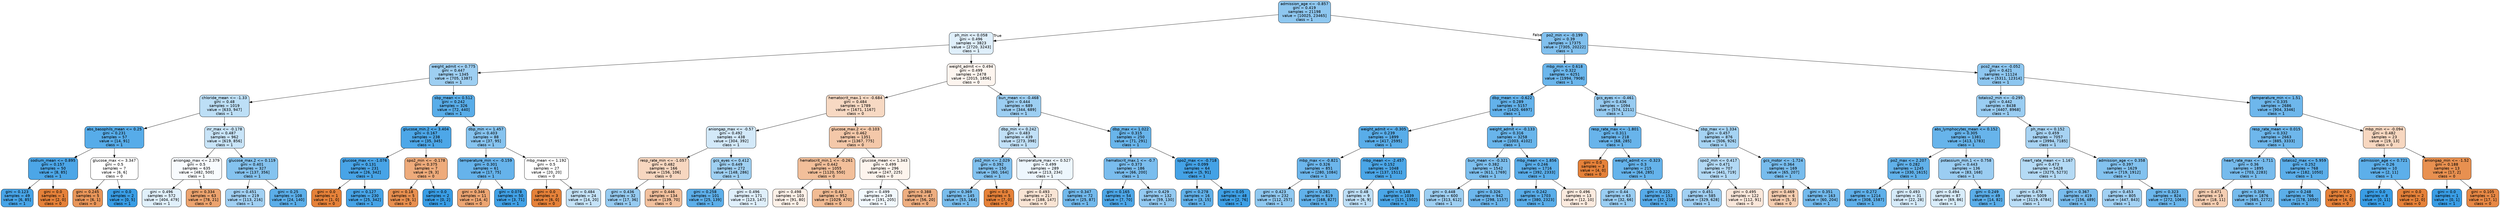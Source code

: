 digraph Tree {
node [shape=box, style="filled, rounded", color="black", fontname="helvetica"] ;
edge [fontname="helvetica"] ;
0 [label="admission_age <= -0.857\ngini = 0.419\nsamples = 21198\nvalue = [10025, 23465]\nclass = 1", fillcolor="#8ec7f0"] ;
1 [label="ph_min <= 0.058\ngini = 0.496\nsamples = 3823\nvalue = [2720, 3243]\nclass = 1", fillcolor="#dfeffb"] ;
0 -> 1 [labeldistance=2.5, labelangle=45, headlabel="True"] ;
2 [label="weight_admit <= 0.775\ngini = 0.447\nsamples = 1345\nvalue = [705, 1387]\nclass = 1", fillcolor="#9ecff2"] ;
1 -> 2 ;
3 [label="chloride_mean <= -1.33\ngini = 0.48\nsamples = 1019\nvalue = [633, 947]\nclass = 1", fillcolor="#bddff6"] ;
2 -> 3 ;
4 [label="abs_basophils_mean <= 0.25\ngini = 0.231\nsamples = 57\nvalue = [14, 91]\nclass = 1", fillcolor="#57ace9"] ;
3 -> 4 ;
5 [label="sodium_mean <= 0.895\ngini = 0.157\nsamples = 50\nvalue = [8, 85]\nclass = 1", fillcolor="#4ca6e7"] ;
4 -> 5 ;
6 [label="gini = 0.123\nsamples = 49\nvalue = [6, 85]\nclass = 1", fillcolor="#47a4e7"] ;
5 -> 6 ;
7 [label="gini = 0.0\nsamples = 1\nvalue = [2, 0]\nclass = 0", fillcolor="#e58139"] ;
5 -> 7 ;
8 [label="glucose_max <= 3.347\ngini = 0.5\nsamples = 7\nvalue = [6, 6]\nclass = 0", fillcolor="#ffffff"] ;
4 -> 8 ;
9 [label="gini = 0.245\nsamples = 5\nvalue = [6, 1]\nclass = 0", fillcolor="#e9965a"] ;
8 -> 9 ;
10 [label="gini = 0.0\nsamples = 2\nvalue = [0, 5]\nclass = 1", fillcolor="#399de5"] ;
8 -> 10 ;
11 [label="inr_max <= -0.178\ngini = 0.487\nsamples = 962\nvalue = [619, 856]\nclass = 1", fillcolor="#c8e4f8"] ;
3 -> 11 ;
12 [label="aniongap_max <= 2.379\ngini = 0.5\nsamples = 635\nvalue = [482, 500]\nclass = 1", fillcolor="#f8fbfe"] ;
11 -> 12 ;
13 [label="gini = 0.496\nsamples = 572\nvalue = [404, 479]\nclass = 1", fillcolor="#e0f0fb"] ;
12 -> 13 ;
14 [label="gini = 0.334\nsamples = 63\nvalue = [78, 21]\nclass = 0", fillcolor="#eca36e"] ;
12 -> 14 ;
15 [label="glucose_max.2 <= 0.119\ngini = 0.401\nsamples = 327\nvalue = [137, 356]\nclass = 1", fillcolor="#85c3ef"] ;
11 -> 15 ;
16 [label="gini = 0.451\nsamples = 219\nvalue = [113, 216]\nclass = 1", fillcolor="#a1d0f3"] ;
15 -> 16 ;
17 [label="gini = 0.25\nsamples = 108\nvalue = [24, 140]\nclass = 1", fillcolor="#5baee9"] ;
15 -> 17 ;
18 [label="sbp_mean <= 0.512\ngini = 0.242\nsamples = 326\nvalue = [72, 440]\nclass = 1", fillcolor="#59ade9"] ;
2 -> 18 ;
19 [label="glucose_min.2 <= 3.404\ngini = 0.167\nsamples = 238\nvalue = [35, 345]\nclass = 1", fillcolor="#4da7e8"] ;
18 -> 19 ;
20 [label="glucose_max <= -1.076\ngini = 0.131\nsamples = 231\nvalue = [26, 342]\nclass = 1", fillcolor="#48a4e7"] ;
19 -> 20 ;
21 [label="gini = 0.0\nsamples = 1\nvalue = [1, 0]\nclass = 0", fillcolor="#e58139"] ;
20 -> 21 ;
22 [label="gini = 0.127\nsamples = 230\nvalue = [25, 342]\nclass = 1", fillcolor="#47a4e7"] ;
20 -> 22 ;
23 [label="spo2_min <= -0.178\ngini = 0.375\nsamples = 7\nvalue = [9, 3]\nclass = 0", fillcolor="#eeab7b"] ;
19 -> 23 ;
24 [label="gini = 0.18\nsamples = 5\nvalue = [9, 1]\nclass = 0", fillcolor="#e88f4f"] ;
23 -> 24 ;
25 [label="gini = 0.0\nsamples = 2\nvalue = [0, 2]\nclass = 1", fillcolor="#399de5"] ;
23 -> 25 ;
26 [label="dbp_min <= 1.457\ngini = 0.403\nsamples = 88\nvalue = [37, 95]\nclass = 1", fillcolor="#86c3ef"] ;
18 -> 26 ;
27 [label="temperature_min <= -0.159\ngini = 0.301\nsamples = 61\nvalue = [17, 75]\nclass = 1", fillcolor="#66b3eb"] ;
26 -> 27 ;
28 [label="gini = 0.346\nsamples = 11\nvalue = [14, 4]\nclass = 0", fillcolor="#eca572"] ;
27 -> 28 ;
29 [label="gini = 0.078\nsamples = 50\nvalue = [3, 71]\nclass = 1", fillcolor="#41a1e6"] ;
27 -> 29 ;
30 [label="mbp_mean <= 1.192\ngini = 0.5\nsamples = 27\nvalue = [20, 20]\nclass = 0", fillcolor="#ffffff"] ;
26 -> 30 ;
31 [label="gini = 0.0\nsamples = 3\nvalue = [6, 0]\nclass = 0", fillcolor="#e58139"] ;
30 -> 31 ;
32 [label="gini = 0.484\nsamples = 24\nvalue = [14, 20]\nclass = 1", fillcolor="#c4e2f7"] ;
30 -> 32 ;
33 [label="weight_admit <= 0.494\ngini = 0.499\nsamples = 2478\nvalue = [2015, 1856]\nclass = 0", fillcolor="#fdf5ef"] ;
1 -> 33 ;
34 [label="hematocrit_max.1 <= -0.684\ngini = 0.484\nsamples = 1789\nvalue = [1671, 1167]\nclass = 0", fillcolor="#f7d9c3"] ;
33 -> 34 ;
35 [label="aniongap_max <= -0.57\ngini = 0.492\nsamples = 438\nvalue = [304, 392]\nclass = 1", fillcolor="#d3e9f9"] ;
34 -> 35 ;
36 [label="resp_rate_min <= -1.057\ngini = 0.482\nsamples = 166\nvalue = [156, 106]\nclass = 0", fillcolor="#f7d7c0"] ;
35 -> 36 ;
37 [label="gini = 0.436\nsamples = 32\nvalue = [17, 36]\nclass = 1", fillcolor="#96cbf1"] ;
36 -> 37 ;
38 [label="gini = 0.446\nsamples = 134\nvalue = [139, 70]\nclass = 0", fillcolor="#f2c09d"] ;
36 -> 38 ;
39 [label="gcs_eyes <= 0.412\ngini = 0.449\nsamples = 272\nvalue = [148, 286]\nclass = 1", fillcolor="#9fd0f2"] ;
35 -> 39 ;
40 [label="gini = 0.258\nsamples = 101\nvalue = [25, 139]\nclass = 1", fillcolor="#5dafea"] ;
39 -> 40 ;
41 [label="gini = 0.496\nsamples = 171\nvalue = [123, 147]\nclass = 1", fillcolor="#dfeffb"] ;
39 -> 41 ;
42 [label="glucose_max.2 <= -0.103\ngini = 0.462\nsamples = 1351\nvalue = [1367, 775]\nclass = 0", fillcolor="#f4c8a9"] ;
34 -> 42 ;
43 [label="hematocrit_min.1 <= -0.261\ngini = 0.442\nsamples = 1055\nvalue = [1120, 550]\nclass = 0", fillcolor="#f2bf9a"] ;
42 -> 43 ;
44 [label="gini = 0.498\nsamples = 103\nvalue = [91, 80]\nclass = 0", fillcolor="#fcf0e7"] ;
43 -> 44 ;
45 [label="gini = 0.43\nsamples = 952\nvalue = [1029, 470]\nclass = 0", fillcolor="#f1bb93"] ;
43 -> 45 ;
46 [label="glucose_mean <= 1.343\ngini = 0.499\nsamples = 296\nvalue = [247, 225]\nclass = 0", fillcolor="#fdf4ed"] ;
42 -> 46 ;
47 [label="gini = 0.499\nsamples = 249\nvalue = [191, 205]\nclass = 1", fillcolor="#f1f8fd"] ;
46 -> 47 ;
48 [label="gini = 0.388\nsamples = 47\nvalue = [56, 20]\nclass = 0", fillcolor="#eeae80"] ;
46 -> 48 ;
49 [label="bun_mean <= -0.468\ngini = 0.444\nsamples = 689\nvalue = [344, 689]\nclass = 1", fillcolor="#9ccef2"] ;
33 -> 49 ;
50 [label="dbp_min <= 0.242\ngini = 0.483\nsamples = 439\nvalue = [273, 398]\nclass = 1", fillcolor="#c1e0f7"] ;
49 -> 50 ;
51 [label="po2_min <= 2.029\ngini = 0.392\nsamples = 150\nvalue = [60, 164]\nclass = 1", fillcolor="#81c1ef"] ;
50 -> 51 ;
52 [label="gini = 0.369\nsamples = 145\nvalue = [53, 164]\nclass = 1", fillcolor="#79bded"] ;
51 -> 52 ;
53 [label="gini = 0.0\nsamples = 5\nvalue = [7, 0]\nclass = 0", fillcolor="#e58139"] ;
51 -> 53 ;
54 [label="temperature_max <= 0.527\ngini = 0.499\nsamples = 289\nvalue = [213, 234]\nclass = 1", fillcolor="#edf6fd"] ;
50 -> 54 ;
55 [label="gini = 0.493\nsamples = 217\nvalue = [188, 147]\nclass = 0", fillcolor="#f9e4d4"] ;
54 -> 55 ;
56 [label="gini = 0.347\nsamples = 72\nvalue = [25, 87]\nclass = 1", fillcolor="#72b9ec"] ;
54 -> 56 ;
57 [label="dbp_max <= 1.022\ngini = 0.315\nsamples = 250\nvalue = [71, 291]\nclass = 1", fillcolor="#69b5eb"] ;
49 -> 57 ;
58 [label="hematocrit_max.1 <= -0.7\ngini = 0.373\nsamples = 186\nvalue = [66, 200]\nclass = 1", fillcolor="#7abdee"] ;
57 -> 58 ;
59 [label="gini = 0.165\nsamples = 54\nvalue = [7, 70]\nclass = 1", fillcolor="#4da7e8"] ;
58 -> 59 ;
60 [label="gini = 0.429\nsamples = 132\nvalue = [59, 130]\nclass = 1", fillcolor="#93c9f1"] ;
58 -> 60 ;
61 [label="spo2_max <= -0.718\ngini = 0.099\nsamples = 64\nvalue = [5, 91]\nclass = 1", fillcolor="#44a2e6"] ;
57 -> 61 ;
62 [label="gini = 0.278\nsamples = 16\nvalue = [3, 15]\nclass = 1", fillcolor="#61b1ea"] ;
61 -> 62 ;
63 [label="gini = 0.05\nsamples = 48\nvalue = [2, 76]\nclass = 1", fillcolor="#3ea0e6"] ;
61 -> 63 ;
64 [label="po2_min <= -0.199\ngini = 0.39\nsamples = 17375\nvalue = [7305, 20222]\nclass = 1", fillcolor="#81c0ee"] ;
0 -> 64 [labeldistance=2.5, labelangle=-45, headlabel="False"] ;
65 [label="mbp_min <= 0.618\ngini = 0.322\nsamples = 6251\nvalue = [1994, 7908]\nclass = 1", fillcolor="#6bb6ec"] ;
64 -> 65 ;
66 [label="dbp_mean <= -0.622\ngini = 0.289\nsamples = 5157\nvalue = [1420, 6697]\nclass = 1", fillcolor="#63b2eb"] ;
65 -> 66 ;
67 [label="weight_admit <= -0.305\ngini = 0.239\nsamples = 1899\nvalue = [417, 2595]\nclass = 1", fillcolor="#59ade9"] ;
66 -> 67 ;
68 [label="mbp_max <= -0.821\ngini = 0.326\nsamples = 851\nvalue = [280, 1084]\nclass = 1", fillcolor="#6cb6ec"] ;
67 -> 68 ;
69 [label="gini = 0.423\nsamples = 232\nvalue = [112, 257]\nclass = 1", fillcolor="#8fc8f0"] ;
68 -> 69 ;
70 [label="gini = 0.281\nsamples = 619\nvalue = [168, 827]\nclass = 1", fillcolor="#61b1ea"] ;
68 -> 70 ;
71 [label="mbp_mean <= -2.457\ngini = 0.152\nsamples = 1048\nvalue = [137, 1511]\nclass = 1", fillcolor="#4ba6e7"] ;
67 -> 71 ;
72 [label="gini = 0.48\nsamples = 9\nvalue = [6, 9]\nclass = 1", fillcolor="#bddef6"] ;
71 -> 72 ;
73 [label="gini = 0.148\nsamples = 1039\nvalue = [131, 1502]\nclass = 1", fillcolor="#4aa6e7"] ;
71 -> 73 ;
74 [label="weight_admit <= -0.133\ngini = 0.316\nsamples = 3258\nvalue = [1003, 4102]\nclass = 1", fillcolor="#69b5eb"] ;
66 -> 74 ;
75 [label="bun_mean <= -0.321\ngini = 0.382\nsamples = 1542\nvalue = [611, 1769]\nclass = 1", fillcolor="#7dbfee"] ;
74 -> 75 ;
76 [label="gini = 0.448\nsamples = 600\nvalue = [313, 612]\nclass = 1", fillcolor="#9ecff2"] ;
75 -> 76 ;
77 [label="gini = 0.326\nsamples = 942\nvalue = [298, 1157]\nclass = 1", fillcolor="#6cb6ec"] ;
75 -> 77 ;
78 [label="mbp_mean <= 1.856\ngini = 0.246\nsamples = 1716\nvalue = [392, 2333]\nclass = 1", fillcolor="#5aade9"] ;
74 -> 78 ;
79 [label="gini = 0.242\nsamples = 1703\nvalue = [380, 2323]\nclass = 1", fillcolor="#59ade9"] ;
78 -> 79 ;
80 [label="gini = 0.496\nsamples = 13\nvalue = [12, 10]\nclass = 0", fillcolor="#fbeade"] ;
78 -> 80 ;
81 [label="gcs_eyes <= -0.461\ngini = 0.436\nsamples = 1094\nvalue = [574, 1211]\nclass = 1", fillcolor="#97cbf1"] ;
65 -> 81 ;
82 [label="resp_rate_max <= -1.801\ngini = 0.311\nsamples = 218\nvalue = [68, 285]\nclass = 1", fillcolor="#68b4eb"] ;
81 -> 82 ;
83 [label="gini = 0.0\nsamples = 3\nvalue = [4, 0]\nclass = 0", fillcolor="#e58139"] ;
82 -> 83 ;
84 [label="weight_admit <= -0.323\ngini = 0.3\nsamples = 215\nvalue = [64, 285]\nclass = 1", fillcolor="#65b3eb"] ;
82 -> 84 ;
85 [label="gini = 0.44\nsamples = 63\nvalue = [32, 66]\nclass = 1", fillcolor="#99cdf2"] ;
84 -> 85 ;
86 [label="gini = 0.222\nsamples = 152\nvalue = [32, 219]\nclass = 1", fillcolor="#56abe9"] ;
84 -> 86 ;
87 [label="sbp_max <= 1.334\ngini = 0.457\nsamples = 876\nvalue = [506, 926]\nclass = 1", fillcolor="#a5d3f3"] ;
81 -> 87 ;
88 [label="spo2_min <= 0.417\ngini = 0.471\nsamples = 707\nvalue = [441, 719]\nclass = 1", fillcolor="#b2d9f5"] ;
87 -> 88 ;
89 [label="gini = 0.451\nsamples = 585\nvalue = [329, 628]\nclass = 1", fillcolor="#a1d0f3"] ;
88 -> 89 ;
90 [label="gini = 0.495\nsamples = 122\nvalue = [112, 91]\nclass = 0", fillcolor="#fae7da"] ;
88 -> 90 ;
91 [label="gcs_motor <= -1.724\ngini = 0.364\nsamples = 169\nvalue = [65, 207]\nclass = 1", fillcolor="#77bced"] ;
87 -> 91 ;
92 [label="gini = 0.469\nsamples = 6\nvalue = [5, 3]\nclass = 0", fillcolor="#f5cdb0"] ;
91 -> 92 ;
93 [label="gini = 0.351\nsamples = 163\nvalue = [60, 204]\nclass = 1", fillcolor="#73baed"] ;
91 -> 93 ;
94 [label="pco2_max <= -0.052\ngini = 0.421\nsamples = 11124\nvalue = [5311, 12314]\nclass = 1", fillcolor="#8ec7f0"] ;
64 -> 94 ;
95 [label="totalco2_min <= -0.295\ngini = 0.442\nsamples = 8438\nvalue = [4407, 8968]\nclass = 1", fillcolor="#9acdf2"] ;
94 -> 95 ;
96 [label="abs_lymphocytes_mean <= 0.152\ngini = 0.305\nsamples = 1381\nvalue = [413, 1783]\nclass = 1", fillcolor="#67b4eb"] ;
95 -> 96 ;
97 [label="po2_max <= 2.207\ngini = 0.282\nsamples = 1245\nvalue = [330, 1615]\nclass = 1", fillcolor="#61b1ea"] ;
96 -> 97 ;
98 [label="gini = 0.272\nsamples = 1214\nvalue = [308, 1587]\nclass = 1", fillcolor="#5fb0ea"] ;
97 -> 98 ;
99 [label="gini = 0.493\nsamples = 31\nvalue = [22, 28]\nclass = 1", fillcolor="#d5eaf9"] ;
97 -> 99 ;
100 [label="potassium_min.1 <= 0.758\ngini = 0.443\nsamples = 136\nvalue = [83, 168]\nclass = 1", fillcolor="#9bcdf2"] ;
96 -> 100 ;
101 [label="gini = 0.494\nsamples = 87\nvalue = [69, 86]\nclass = 1", fillcolor="#d8ecfa"] ;
100 -> 101 ;
102 [label="gini = 0.249\nsamples = 49\nvalue = [14, 82]\nclass = 1", fillcolor="#5baee9"] ;
100 -> 102 ;
103 [label="ph_max <= 0.152\ngini = 0.459\nsamples = 7057\nvalue = [3994, 7185]\nclass = 1", fillcolor="#a7d3f3"] ;
95 -> 103 ;
104 [label="heart_rate_mean <= 1.167\ngini = 0.473\nsamples = 5428\nvalue = [3275, 5273]\nclass = 1", fillcolor="#b4daf5"] ;
103 -> 104 ;
105 [label="gini = 0.478\nsamples = 5009\nvalue = [3119, 4784]\nclass = 1", fillcolor="#baddf6"] ;
104 -> 105 ;
106 [label="gini = 0.367\nsamples = 419\nvalue = [156, 489]\nclass = 1", fillcolor="#78bced"] ;
104 -> 106 ;
107 [label="admission_age <= 0.358\ngini = 0.397\nsamples = 1629\nvalue = [719, 1912]\nclass = 1", fillcolor="#83c2ef"] ;
103 -> 107 ;
108 [label="gini = 0.453\nsamples = 805\nvalue = [447, 843]\nclass = 1", fillcolor="#a2d1f3"] ;
107 -> 108 ;
109 [label="gini = 0.323\nsamples = 824\nvalue = [272, 1069]\nclass = 1", fillcolor="#6bb6ec"] ;
107 -> 109 ;
110 [label="temperature_min <= 1.51\ngini = 0.335\nsamples = 2686\nvalue = [904, 3346]\nclass = 1", fillcolor="#6eb7ec"] ;
94 -> 110 ;
111 [label="resp_rate_mean <= 0.015\ngini = 0.332\nsamples = 2663\nvalue = [885, 3333]\nclass = 1", fillcolor="#6eb7ec"] ;
110 -> 111 ;
112 [label="heart_rate_max <= -1.711\ngini = 0.36\nsamples = 1895\nvalue = [703, 2283]\nclass = 1", fillcolor="#76bbed"] ;
111 -> 112 ;
113 [label="gini = 0.471\nsamples = 19\nvalue = [18, 11]\nclass = 0", fillcolor="#f5ceb2"] ;
112 -> 113 ;
114 [label="gini = 0.356\nsamples = 1876\nvalue = [685, 2272]\nclass = 1", fillcolor="#75bbed"] ;
112 -> 114 ;
115 [label="totalco2_max <= 5.959\ngini = 0.252\nsamples = 768\nvalue = [182, 1050]\nclass = 1", fillcolor="#5baeea"] ;
111 -> 115 ;
116 [label="gini = 0.248\nsamples = 766\nvalue = [178, 1050]\nclass = 1", fillcolor="#5baee9"] ;
115 -> 116 ;
117 [label="gini = 0.0\nsamples = 2\nvalue = [4, 0]\nclass = 0", fillcolor="#e58139"] ;
115 -> 117 ;
118 [label="mbp_min <= -0.094\ngini = 0.482\nsamples = 23\nvalue = [19, 13]\nclass = 0", fillcolor="#f7d7c0"] ;
110 -> 118 ;
119 [label="admission_age <= 0.721\ngini = 0.26\nsamples = 10\nvalue = [2, 11]\nclass = 1", fillcolor="#5dafea"] ;
118 -> 119 ;
120 [label="gini = 0.0\nsamples = 8\nvalue = [0, 11]\nclass = 1", fillcolor="#399de5"] ;
119 -> 120 ;
121 [label="gini = 0.0\nsamples = 2\nvalue = [2, 0]\nclass = 0", fillcolor="#e58139"] ;
119 -> 121 ;
122 [label="aniongap_min <= -1.52\ngini = 0.188\nsamples = 13\nvalue = [17, 2]\nclass = 0", fillcolor="#e89050"] ;
118 -> 122 ;
123 [label="gini = 0.0\nsamples = 1\nvalue = [0, 1]\nclass = 1", fillcolor="#399de5"] ;
122 -> 123 ;
124 [label="gini = 0.105\nsamples = 12\nvalue = [17, 1]\nclass = 0", fillcolor="#e78845"] ;
122 -> 124 ;
}